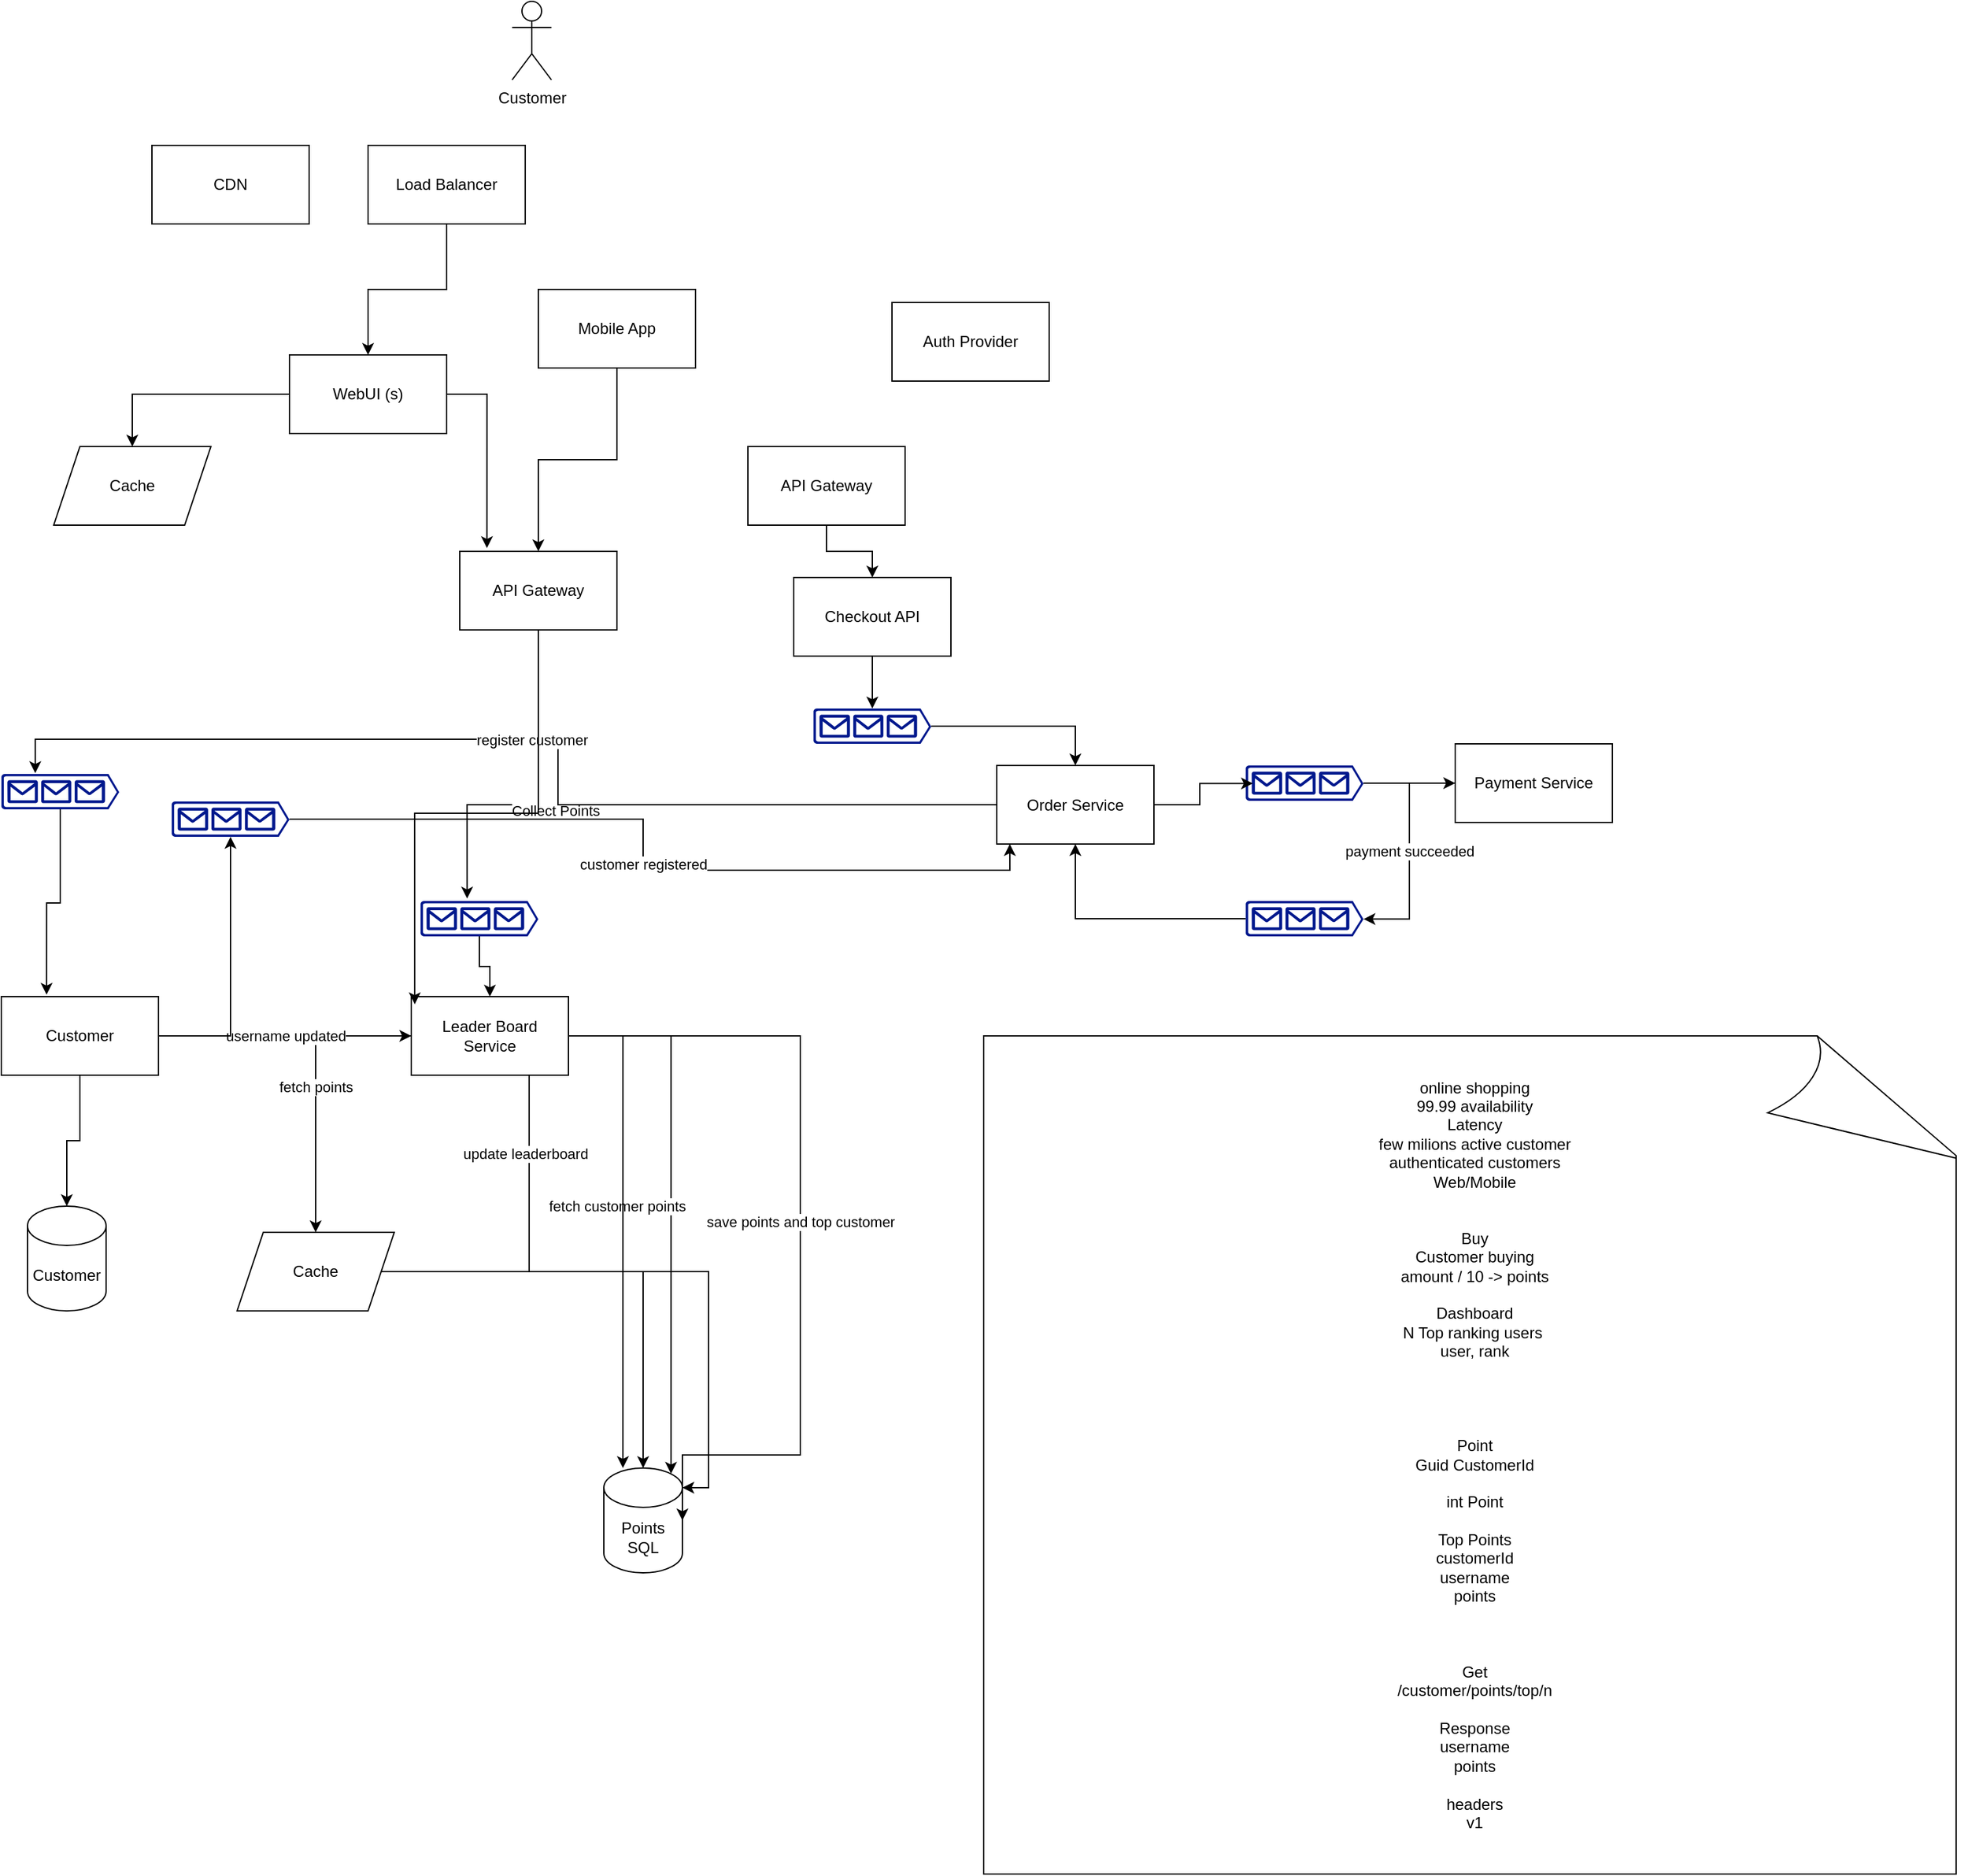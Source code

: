 <mxfile version="24.7.17">
  <diagram name="Page-1" id="PorJB107iqBZPIkTuAxo">
    <mxGraphModel dx="1426" dy="1950" grid="1" gridSize="10" guides="1" tooltips="1" connect="1" arrows="1" fold="1" page="1" pageScale="1" pageWidth="827" pageHeight="1169" math="0" shadow="0">
      <root>
        <mxCell id="0" />
        <mxCell id="1" parent="0" />
        <mxCell id="sS0r6r3E3DMWFZ9zt6hS-57" style="edgeStyle=orthogonalEdgeStyle;rounded=0;orthogonalLoop=1;jettySize=auto;html=1;" parent="1" source="sS0r6r3E3DMWFZ9zt6hS-2" target="sS0r6r3E3DMWFZ9zt6hS-56" edge="1">
          <mxGeometry relative="1" as="geometry" />
        </mxCell>
        <mxCell id="sS0r6r3E3DMWFZ9zt6hS-2" value="WebUI (s&lt;span style=&quot;background-color: initial;&quot;&gt;)&lt;/span&gt;" style="rounded=0;whiteSpace=wrap;html=1;" parent="1" vertex="1">
          <mxGeometry x="260" y="230" width="120" height="60" as="geometry" />
        </mxCell>
        <mxCell id="sS0r6r3E3DMWFZ9zt6hS-3" value="Cus&lt;span style=&quot;background-color: initial;&quot;&gt;tomer&lt;/span&gt;" style="shape=umlActor;verticalLabelPosition=bottom;verticalAlign=top;html=1;outlineConnect=0;" parent="1" vertex="1">
          <mxGeometry x="430" y="-40" width="30" height="60" as="geometry" />
        </mxCell>
        <mxCell id="sS0r6r3E3DMWFZ9zt6hS-49" style="edgeStyle=orthogonalEdgeStyle;rounded=0;orthogonalLoop=1;jettySize=auto;html=1;" parent="1" source="sS0r6r3E3DMWFZ9zt6hS-4" target="sS0r6r3E3DMWFZ9zt6hS-46" edge="1">
          <mxGeometry relative="1" as="geometry" />
        </mxCell>
        <mxCell id="sS0r6r3E3DMWFZ9zt6hS-4" value="Mobile App" style="rounded=0;whiteSpace=wrap;html=1;" parent="1" vertex="1">
          <mxGeometry x="450" y="180" width="120" height="60" as="geometry" />
        </mxCell>
        <mxCell id="sS0r6r3E3DMWFZ9zt6hS-10" style="edgeStyle=orthogonalEdgeStyle;rounded=0;orthogonalLoop=1;jettySize=auto;html=1;" parent="1" source="sS0r6r3E3DMWFZ9zt6hS-1" target="sS0r6r3E3DMWFZ9zt6hS-7" edge="1">
          <mxGeometry relative="1" as="geometry" />
        </mxCell>
        <mxCell id="sS0r6r3E3DMWFZ9zt6hS-5" value="Checkout API" style="rounded=0;whiteSpace=wrap;html=1;" parent="1" vertex="1">
          <mxGeometry x="645" y="400" width="120" height="60" as="geometry" />
        </mxCell>
        <mxCell id="sS0r6r3E3DMWFZ9zt6hS-6" value="Payment Service" style="rounded=0;whiteSpace=wrap;html=1;" parent="1" vertex="1">
          <mxGeometry x="1150" y="527" width="120" height="60" as="geometry" />
        </mxCell>
        <mxCell id="sS0r6r3E3DMWFZ9zt6hS-23" value="Collect Points" style="edgeStyle=orthogonalEdgeStyle;rounded=0;orthogonalLoop=1;jettySize=auto;html=1;entryX=0.396;entryY=-0.069;entryDx=0;entryDy=0;entryPerimeter=0;" parent="1" source="sS0r6r3E3DMWFZ9zt6hS-7" target="sS0r6r3E3DMWFZ9zt6hS-33" edge="1">
          <mxGeometry x="0.418" y="4" relative="1" as="geometry">
            <mxPoint as="offset" />
          </mxGeometry>
        </mxCell>
        <mxCell id="sS0r6r3E3DMWFZ9zt6hS-7" value="Order Service" style="rounded=0;whiteSpace=wrap;html=1;" parent="1" vertex="1">
          <mxGeometry x="800" y="543.5" width="120" height="60" as="geometry" />
        </mxCell>
        <mxCell id="sS0r6r3E3DMWFZ9zt6hS-27" value="fetch points" style="edgeStyle=orthogonalEdgeStyle;rounded=0;orthogonalLoop=1;jettySize=auto;html=1;" parent="1" source="sS0r6r3E3DMWFZ9zt6hS-8" target="sS0r6r3E3DMWFZ9zt6hS-28" edge="1">
          <mxGeometry relative="1" as="geometry" />
        </mxCell>
        <mxCell id="sS0r6r3E3DMWFZ9zt6hS-8" value="Leader Board &lt;br&gt;Service" style="rounded=0;whiteSpace=wrap;html=1;" parent="1" vertex="1">
          <mxGeometry x="353" y="720" width="120" height="60" as="geometry" />
        </mxCell>
        <mxCell id="sS0r6r3E3DMWFZ9zt6hS-25" style="edgeStyle=orthogonalEdgeStyle;rounded=0;orthogonalLoop=1;jettySize=auto;html=1;" parent="1" source="sS0r6r3E3DMWFZ9zt6hS-9" target="sS0r6r3E3DMWFZ9zt6hS-24" edge="1">
          <mxGeometry relative="1" as="geometry" />
        </mxCell>
        <mxCell id="sS0r6r3E3DMWFZ9zt6hS-37" value="username updated" style="edgeStyle=orthogonalEdgeStyle;rounded=0;orthogonalLoop=1;jettySize=auto;html=1;" parent="1" source="sS0r6r3E3DMWFZ9zt6hS-9" target="sS0r6r3E3DMWFZ9zt6hS-8" edge="1">
          <mxGeometry relative="1" as="geometry" />
        </mxCell>
        <mxCell id="sS0r6r3E3DMWFZ9zt6hS-42" style="edgeStyle=orthogonalEdgeStyle;rounded=0;orthogonalLoop=1;jettySize=auto;html=1;entryX=0.5;entryY=1;entryDx=0;entryDy=0;entryPerimeter=0;" parent="1" source="sS0r6r3E3DMWFZ9zt6hS-9" target="sS0r6r3E3DMWFZ9zt6hS-43" edge="1">
          <mxGeometry relative="1" as="geometry">
            <mxPoint x="230" y="630" as="targetPoint" />
          </mxGeometry>
        </mxCell>
        <mxCell id="sS0r6r3E3DMWFZ9zt6hS-9" value="Customer" style="rounded=0;whiteSpace=wrap;html=1;" parent="1" vertex="1">
          <mxGeometry x="40" y="720" width="120" height="60" as="geometry" />
        </mxCell>
        <mxCell id="sS0r6r3E3DMWFZ9zt6hS-14" value="" style="edgeStyle=orthogonalEdgeStyle;rounded=0;orthogonalLoop=1;jettySize=auto;html=1;" parent="1" source="sS0r6r3E3DMWFZ9zt6hS-5" target="sS0r6r3E3DMWFZ9zt6hS-1" edge="1">
          <mxGeometry relative="1" as="geometry">
            <mxPoint x="650" y="557" as="sourcePoint" />
            <mxPoint x="790" y="557" as="targetPoint" />
          </mxGeometry>
        </mxCell>
        <mxCell id="sS0r6r3E3DMWFZ9zt6hS-1" value="" style="sketch=0;aspect=fixed;pointerEvents=1;shadow=0;dashed=0;html=1;strokeColor=none;labelPosition=center;verticalLabelPosition=bottom;verticalAlign=top;align=center;fillColor=#00188D;shape=mxgraph.azure.queue_generic" parent="1" vertex="1">
          <mxGeometry x="660" y="500" width="90" height="27" as="geometry" />
        </mxCell>
        <mxCell id="sS0r6r3E3DMWFZ9zt6hS-17" style="edgeStyle=orthogonalEdgeStyle;rounded=0;orthogonalLoop=1;jettySize=auto;html=1;" parent="1" source="sS0r6r3E3DMWFZ9zt6hS-15" target="sS0r6r3E3DMWFZ9zt6hS-6" edge="1">
          <mxGeometry relative="1" as="geometry" />
        </mxCell>
        <mxCell id="sS0r6r3E3DMWFZ9zt6hS-15" value="" style="sketch=0;aspect=fixed;pointerEvents=1;shadow=0;dashed=0;html=1;strokeColor=none;labelPosition=center;verticalLabelPosition=bottom;verticalAlign=top;align=center;fillColor=#00188D;shape=mxgraph.azure.queue_generic" parent="1" vertex="1">
          <mxGeometry x="990" y="543.5" width="90" height="27" as="geometry" />
        </mxCell>
        <mxCell id="sS0r6r3E3DMWFZ9zt6hS-19" style="edgeStyle=orthogonalEdgeStyle;rounded=0;orthogonalLoop=1;jettySize=auto;html=1;entryX=0.062;entryY=0.508;entryDx=0;entryDy=0;entryPerimeter=0;" parent="1" source="sS0r6r3E3DMWFZ9zt6hS-7" target="sS0r6r3E3DMWFZ9zt6hS-15" edge="1">
          <mxGeometry relative="1" as="geometry" />
        </mxCell>
        <mxCell id="sS0r6r3E3DMWFZ9zt6hS-22" style="edgeStyle=orthogonalEdgeStyle;rounded=0;orthogonalLoop=1;jettySize=auto;html=1;" parent="1" source="sS0r6r3E3DMWFZ9zt6hS-20" target="sS0r6r3E3DMWFZ9zt6hS-7" edge="1">
          <mxGeometry relative="1" as="geometry" />
        </mxCell>
        <mxCell id="sS0r6r3E3DMWFZ9zt6hS-20" value="" style="sketch=0;aspect=fixed;pointerEvents=1;shadow=0;dashed=0;html=1;strokeColor=none;labelPosition=center;verticalLabelPosition=bottom;verticalAlign=top;align=center;fillColor=#00188D;shape=mxgraph.azure.queue_generic" parent="1" vertex="1">
          <mxGeometry x="990" y="647" width="90" height="27" as="geometry" />
        </mxCell>
        <mxCell id="sS0r6r3E3DMWFZ9zt6hS-21" value="payment succeeded" style="edgeStyle=orthogonalEdgeStyle;rounded=0;orthogonalLoop=1;jettySize=auto;html=1;entryX=1;entryY=0.51;entryDx=0;entryDy=0;entryPerimeter=0;" parent="1" source="sS0r6r3E3DMWFZ9zt6hS-6" target="sS0r6r3E3DMWFZ9zt6hS-20" edge="1">
          <mxGeometry relative="1" as="geometry" />
        </mxCell>
        <mxCell id="sS0r6r3E3DMWFZ9zt6hS-24" value="Customer" style="shape=cylinder3;whiteSpace=wrap;html=1;boundedLbl=1;backgroundOutline=1;size=15;" parent="1" vertex="1">
          <mxGeometry x="60" y="880" width="60" height="80" as="geometry" />
        </mxCell>
        <mxCell id="sS0r6r3E3DMWFZ9zt6hS-26" value="Points&lt;br&gt;SQL" style="shape=cylinder3;whiteSpace=wrap;html=1;boundedLbl=1;backgroundOutline=1;size=15;" parent="1" vertex="1">
          <mxGeometry x="500" y="1080" width="60" height="80" as="geometry" />
        </mxCell>
        <mxCell id="sS0r6r3E3DMWFZ9zt6hS-30" style="edgeStyle=orthogonalEdgeStyle;rounded=0;orthogonalLoop=1;jettySize=auto;html=1;" parent="1" source="sS0r6r3E3DMWFZ9zt6hS-28" target="sS0r6r3E3DMWFZ9zt6hS-26" edge="1">
          <mxGeometry relative="1" as="geometry" />
        </mxCell>
        <mxCell id="sS0r6r3E3DMWFZ9zt6hS-28" value="Cache" style="shape=parallelogram;perimeter=parallelogramPerimeter;whiteSpace=wrap;html=1;fixedSize=1;" parent="1" vertex="1">
          <mxGeometry x="220" y="900" width="120" height="60" as="geometry" />
        </mxCell>
        <mxCell id="sS0r6r3E3DMWFZ9zt6hS-31" value="save points and top customer" style="edgeStyle=orthogonalEdgeStyle;rounded=0;orthogonalLoop=1;jettySize=auto;html=1;entryX=1;entryY=0.5;entryDx=0;entryDy=0;entryPerimeter=0;exitX=1;exitY=0.5;exitDx=0;exitDy=0;" parent="1" source="sS0r6r3E3DMWFZ9zt6hS-8" target="sS0r6r3E3DMWFZ9zt6hS-26" edge="1">
          <mxGeometry relative="1" as="geometry">
            <Array as="points">
              <mxPoint x="650" y="750" />
              <mxPoint x="650" y="1070" />
            </Array>
          </mxGeometry>
        </mxCell>
        <mxCell id="sS0r6r3E3DMWFZ9zt6hS-32" value="update leaderboard" style="edgeStyle=orthogonalEdgeStyle;rounded=0;orthogonalLoop=1;jettySize=auto;html=1;entryX=1;entryY=0;entryDx=0;entryDy=15;entryPerimeter=0;exitX=0.75;exitY=1;exitDx=0;exitDy=0;" parent="1" source="sS0r6r3E3DMWFZ9zt6hS-8" target="sS0r6r3E3DMWFZ9zt6hS-26" edge="1">
          <mxGeometry x="-0.746" y="-3" relative="1" as="geometry">
            <mxPoint as="offset" />
          </mxGeometry>
        </mxCell>
        <mxCell id="sS0r6r3E3DMWFZ9zt6hS-34" style="edgeStyle=orthogonalEdgeStyle;rounded=0;orthogonalLoop=1;jettySize=auto;html=1;" parent="1" source="sS0r6r3E3DMWFZ9zt6hS-33" target="sS0r6r3E3DMWFZ9zt6hS-8" edge="1">
          <mxGeometry relative="1" as="geometry" />
        </mxCell>
        <mxCell id="sS0r6r3E3DMWFZ9zt6hS-33" value="" style="sketch=0;aspect=fixed;pointerEvents=1;shadow=0;dashed=0;html=1;strokeColor=none;labelPosition=center;verticalLabelPosition=bottom;verticalAlign=top;align=center;fillColor=#00188D;shape=mxgraph.azure.queue_generic" parent="1" vertex="1">
          <mxGeometry x="360" y="647" width="90" height="27" as="geometry" />
        </mxCell>
        <mxCell id="sS0r6r3E3DMWFZ9zt6hS-35" value="fetch customer points" style="edgeStyle=orthogonalEdgeStyle;rounded=0;orthogonalLoop=1;jettySize=auto;html=1;entryX=0.855;entryY=0;entryDx=0;entryDy=4.35;entryPerimeter=0;" parent="1" source="sS0r6r3E3DMWFZ9zt6hS-8" target="sS0r6r3E3DMWFZ9zt6hS-26" edge="1">
          <mxGeometry x="0.009" y="-41" relative="1" as="geometry">
            <mxPoint as="offset" />
          </mxGeometry>
        </mxCell>
        <mxCell id="sS0r6r3E3DMWFZ9zt6hS-38" style="edgeStyle=orthogonalEdgeStyle;rounded=0;orthogonalLoop=1;jettySize=auto;html=1;entryX=0.243;entryY=0;entryDx=0;entryDy=0;entryPerimeter=0;" parent="1" source="sS0r6r3E3DMWFZ9zt6hS-8" target="sS0r6r3E3DMWFZ9zt6hS-26" edge="1">
          <mxGeometry relative="1" as="geometry" />
        </mxCell>
        <mxCell id="sS0r6r3E3DMWFZ9zt6hS-39" style="edgeStyle=orthogonalEdgeStyle;rounded=0;orthogonalLoop=1;jettySize=auto;html=1;entryX=0.288;entryY=-0.024;entryDx=0;entryDy=0;entryPerimeter=0;" parent="1" source="sS0r6r3E3DMWFZ9zt6hS-40" target="sS0r6r3E3DMWFZ9zt6hS-9" edge="1">
          <mxGeometry relative="1" as="geometry" />
        </mxCell>
        <mxCell id="sS0r6r3E3DMWFZ9zt6hS-41" value="register customer" style="edgeStyle=orthogonalEdgeStyle;rounded=0;orthogonalLoop=1;jettySize=auto;html=1;entryX=0.288;entryY=-0.024;entryDx=0;entryDy=0;entryPerimeter=0;" parent="1" source="sS0r6r3E3DMWFZ9zt6hS-7" target="sS0r6r3E3DMWFZ9zt6hS-40" edge="1">
          <mxGeometry relative="1" as="geometry">
            <mxPoint x="470" y="530" as="sourcePoint" />
            <mxPoint x="145" y="729" as="targetPoint" />
          </mxGeometry>
        </mxCell>
        <mxCell id="sS0r6r3E3DMWFZ9zt6hS-40" value="" style="sketch=0;aspect=fixed;pointerEvents=1;shadow=0;dashed=0;html=1;strokeColor=none;labelPosition=center;verticalLabelPosition=bottom;verticalAlign=top;align=center;fillColor=#00188D;shape=mxgraph.azure.queue_generic" parent="1" vertex="1">
          <mxGeometry x="40" y="550" width="90" height="27" as="geometry" />
        </mxCell>
        <mxCell id="sS0r6r3E3DMWFZ9zt6hS-43" value="" style="sketch=0;aspect=fixed;pointerEvents=1;shadow=0;dashed=0;html=1;strokeColor=none;labelPosition=center;verticalLabelPosition=bottom;verticalAlign=top;align=center;fillColor=#00188D;shape=mxgraph.azure.queue_generic" parent="1" vertex="1">
          <mxGeometry x="170" y="571" width="90" height="27" as="geometry" />
        </mxCell>
        <mxCell id="sS0r6r3E3DMWFZ9zt6hS-44" value="customer registered" style="edgeStyle=orthogonalEdgeStyle;rounded=0;orthogonalLoop=1;jettySize=auto;html=1;entryX=0.083;entryY=1;entryDx=0;entryDy=0;entryPerimeter=0;" parent="1" source="sS0r6r3E3DMWFZ9zt6hS-43" target="sS0r6r3E3DMWFZ9zt6hS-7" edge="1">
          <mxGeometry relative="1" as="geometry" />
        </mxCell>
        <mxCell id="sS0r6r3E3DMWFZ9zt6hS-45" value="Auth Provider" style="rounded=0;whiteSpace=wrap;html=1;" parent="1" vertex="1">
          <mxGeometry x="720" y="190" width="120" height="60" as="geometry" />
        </mxCell>
        <mxCell id="sS0r6r3E3DMWFZ9zt6hS-46" value="API Gateway" style="rounded=0;whiteSpace=wrap;html=1;" parent="1" vertex="1">
          <mxGeometry x="390" y="380" width="120" height="60" as="geometry" />
        </mxCell>
        <mxCell id="sS0r6r3E3DMWFZ9zt6hS-47" style="edgeStyle=orthogonalEdgeStyle;rounded=0;orthogonalLoop=1;jettySize=auto;html=1;entryX=0.022;entryY=0.097;entryDx=0;entryDy=0;entryPerimeter=0;" parent="1" source="sS0r6r3E3DMWFZ9zt6hS-46" target="sS0r6r3E3DMWFZ9zt6hS-8" edge="1">
          <mxGeometry relative="1" as="geometry" />
        </mxCell>
        <mxCell id="sS0r6r3E3DMWFZ9zt6hS-48" style="edgeStyle=orthogonalEdgeStyle;rounded=0;orthogonalLoop=1;jettySize=auto;html=1;entryX=0.173;entryY=-0.041;entryDx=0;entryDy=0;entryPerimeter=0;" parent="1" source="sS0r6r3E3DMWFZ9zt6hS-2" target="sS0r6r3E3DMWFZ9zt6hS-46" edge="1">
          <mxGeometry relative="1" as="geometry" />
        </mxCell>
        <mxCell id="sS0r6r3E3DMWFZ9zt6hS-51" style="edgeStyle=orthogonalEdgeStyle;rounded=0;orthogonalLoop=1;jettySize=auto;html=1;" parent="1" source="sS0r6r3E3DMWFZ9zt6hS-50" target="sS0r6r3E3DMWFZ9zt6hS-5" edge="1">
          <mxGeometry relative="1" as="geometry" />
        </mxCell>
        <mxCell id="sS0r6r3E3DMWFZ9zt6hS-50" value="API Gateway" style="rounded=0;whiteSpace=wrap;html=1;" parent="1" vertex="1">
          <mxGeometry x="610" y="300" width="120" height="60" as="geometry" />
        </mxCell>
        <mxCell id="sS0r6r3E3DMWFZ9zt6hS-54" style="edgeStyle=orthogonalEdgeStyle;rounded=0;orthogonalLoop=1;jettySize=auto;html=1;" parent="1" source="sS0r6r3E3DMWFZ9zt6hS-52" target="sS0r6r3E3DMWFZ9zt6hS-2" edge="1">
          <mxGeometry relative="1" as="geometry" />
        </mxCell>
        <mxCell id="sS0r6r3E3DMWFZ9zt6hS-52" value="Load Balancer" style="rounded=0;whiteSpace=wrap;html=1;" parent="1" vertex="1">
          <mxGeometry x="320" y="70" width="120" height="60" as="geometry" />
        </mxCell>
        <mxCell id="sS0r6r3E3DMWFZ9zt6hS-53" value="CDN" style="rounded=0;whiteSpace=wrap;html=1;" parent="1" vertex="1">
          <mxGeometry x="155" y="70" width="120" height="60" as="geometry" />
        </mxCell>
        <mxCell id="sS0r6r3E3DMWFZ9zt6hS-56" value="Cache" style="shape=parallelogram;perimeter=parallelogramPerimeter;whiteSpace=wrap;html=1;fixedSize=1;" parent="1" vertex="1">
          <mxGeometry x="80" y="300" width="120" height="60" as="geometry" />
        </mxCell>
        <mxCell id="3EYL54F-KdQPtLMfuJvf-1" value="&lt;div&gt;online shopping&lt;/div&gt;&lt;div&gt;99.99 availability&lt;/div&gt;&lt;div&gt;Latency&lt;/div&gt;&lt;div&gt;few milions active customer&lt;/div&gt;&lt;div&gt;authenticated customers&lt;/div&gt;&lt;div&gt;Web/Mobile&lt;/div&gt;&lt;div&gt;&lt;br&gt;&lt;/div&gt;&lt;div&gt;&lt;br&gt;&lt;/div&gt;&lt;div&gt;Buy&lt;/div&gt;&lt;div&gt;Customer buying&lt;/div&gt;&lt;div&gt;amount / 10 -&amp;gt; points&lt;/div&gt;&lt;div&gt;&lt;br&gt;&lt;/div&gt;&lt;div&gt;Dashboard&lt;/div&gt;&lt;div&gt;N Top ranking users&amp;nbsp;&lt;/div&gt;&lt;div&gt;user, rank&lt;/div&gt;&lt;div&gt;&lt;br&gt;&lt;/div&gt;&lt;div&gt;&lt;br&gt;&lt;/div&gt;&lt;div&gt;&lt;br&gt;&lt;/div&gt;&lt;div&gt;&lt;br&gt;&lt;/div&gt;&lt;div&gt;Point&lt;/div&gt;&lt;div&gt;Guid CustomerId&lt;/div&gt;&lt;div&gt;&lt;br&gt;&lt;/div&gt;&lt;div&gt;int Point&lt;/div&gt;&lt;div&gt;&lt;br&gt;&lt;/div&gt;&lt;div&gt;Top Points&lt;/div&gt;&lt;div&gt;customerId&lt;/div&gt;&lt;div&gt;username&lt;/div&gt;&lt;div&gt;points&lt;/div&gt;&lt;div&gt;&lt;br&gt;&lt;/div&gt;&lt;div&gt;&lt;br&gt;&lt;/div&gt;&lt;div&gt;&lt;br&gt;&lt;/div&gt;&lt;div&gt;Get&lt;/div&gt;&lt;div&gt;/customer/points/top/n&lt;/div&gt;&lt;div&gt;&lt;br&gt;&lt;/div&gt;&lt;div&gt;Response&lt;/div&gt;&lt;div&gt;username&lt;/div&gt;&lt;div&gt;points&lt;/div&gt;&lt;div&gt;&lt;br&gt;&lt;/div&gt;&lt;div&gt;headers&lt;/div&gt;&lt;div&gt;v1&lt;/div&gt;" style="whiteSpace=wrap;html=1;shape=mxgraph.basic.document" vertex="1" parent="1">
          <mxGeometry x="790" y="750" width="750" height="640" as="geometry" />
        </mxCell>
      </root>
    </mxGraphModel>
  </diagram>
</mxfile>
